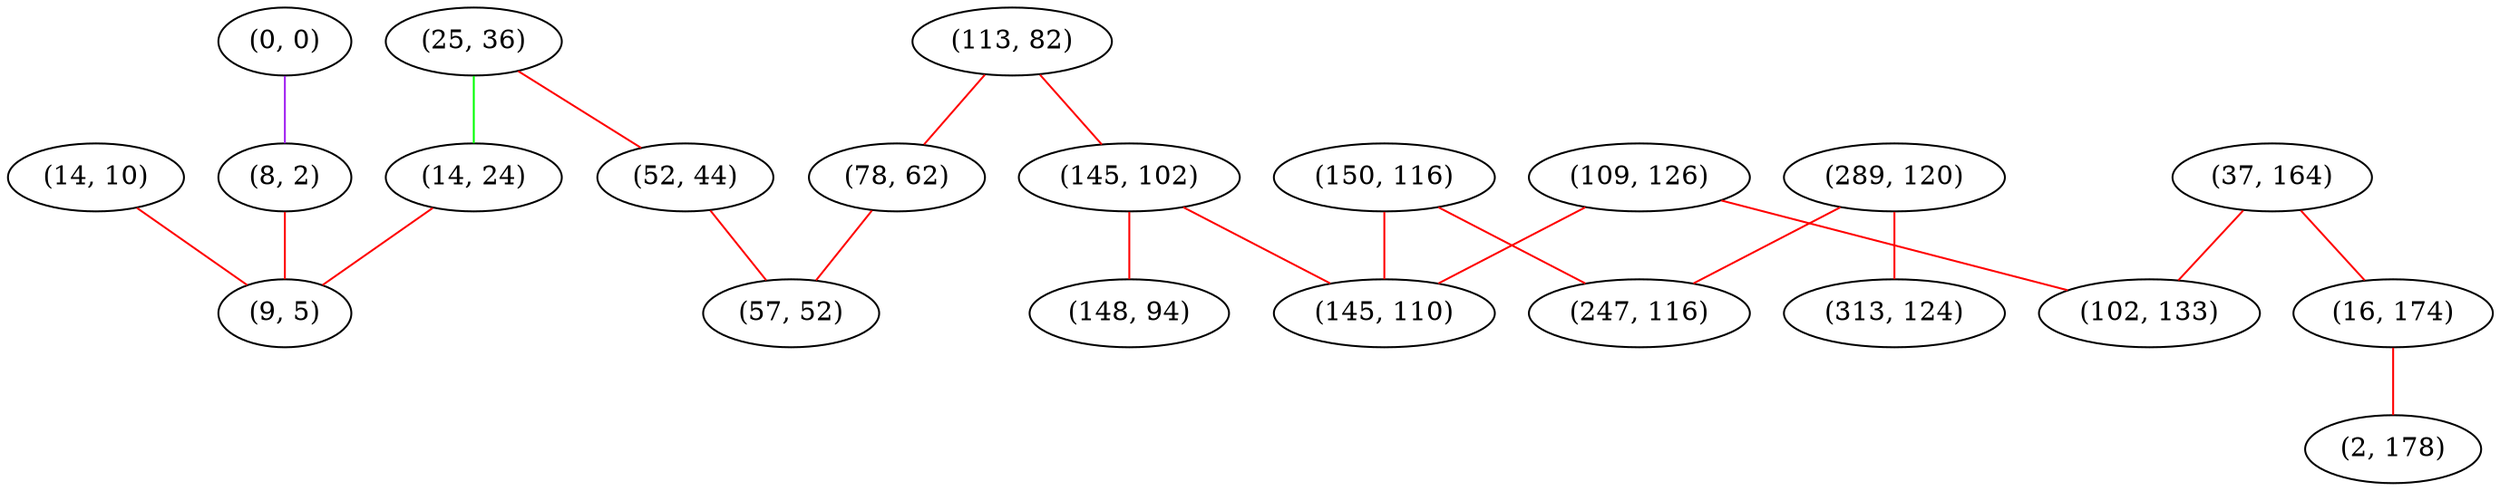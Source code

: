 graph "" {
"(113, 82)";
"(150, 116)";
"(37, 164)";
"(25, 36)";
"(14, 10)";
"(109, 126)";
"(52, 44)";
"(78, 62)";
"(57, 52)";
"(102, 133)";
"(289, 120)";
"(0, 0)";
"(145, 102)";
"(8, 2)";
"(14, 24)";
"(247, 116)";
"(16, 174)";
"(145, 110)";
"(313, 124)";
"(2, 178)";
"(148, 94)";
"(9, 5)";
"(113, 82)" -- "(145, 102)"  [color=red, key=0, weight=1];
"(113, 82)" -- "(78, 62)"  [color=red, key=0, weight=1];
"(150, 116)" -- "(247, 116)"  [color=red, key=0, weight=1];
"(150, 116)" -- "(145, 110)"  [color=red, key=0, weight=1];
"(37, 164)" -- "(16, 174)"  [color=red, key=0, weight=1];
"(37, 164)" -- "(102, 133)"  [color=red, key=0, weight=1];
"(25, 36)" -- "(52, 44)"  [color=red, key=0, weight=1];
"(25, 36)" -- "(14, 24)"  [color=green, key=0, weight=2];
"(14, 10)" -- "(9, 5)"  [color=red, key=0, weight=1];
"(109, 126)" -- "(145, 110)"  [color=red, key=0, weight=1];
"(109, 126)" -- "(102, 133)"  [color=red, key=0, weight=1];
"(52, 44)" -- "(57, 52)"  [color=red, key=0, weight=1];
"(78, 62)" -- "(57, 52)"  [color=red, key=0, weight=1];
"(289, 120)" -- "(247, 116)"  [color=red, key=0, weight=1];
"(289, 120)" -- "(313, 124)"  [color=red, key=0, weight=1];
"(0, 0)" -- "(8, 2)"  [color=purple, key=0, weight=4];
"(145, 102)" -- "(145, 110)"  [color=red, key=0, weight=1];
"(145, 102)" -- "(148, 94)"  [color=red, key=0, weight=1];
"(8, 2)" -- "(9, 5)"  [color=red, key=0, weight=1];
"(14, 24)" -- "(9, 5)"  [color=red, key=0, weight=1];
"(16, 174)" -- "(2, 178)"  [color=red, key=0, weight=1];
}
